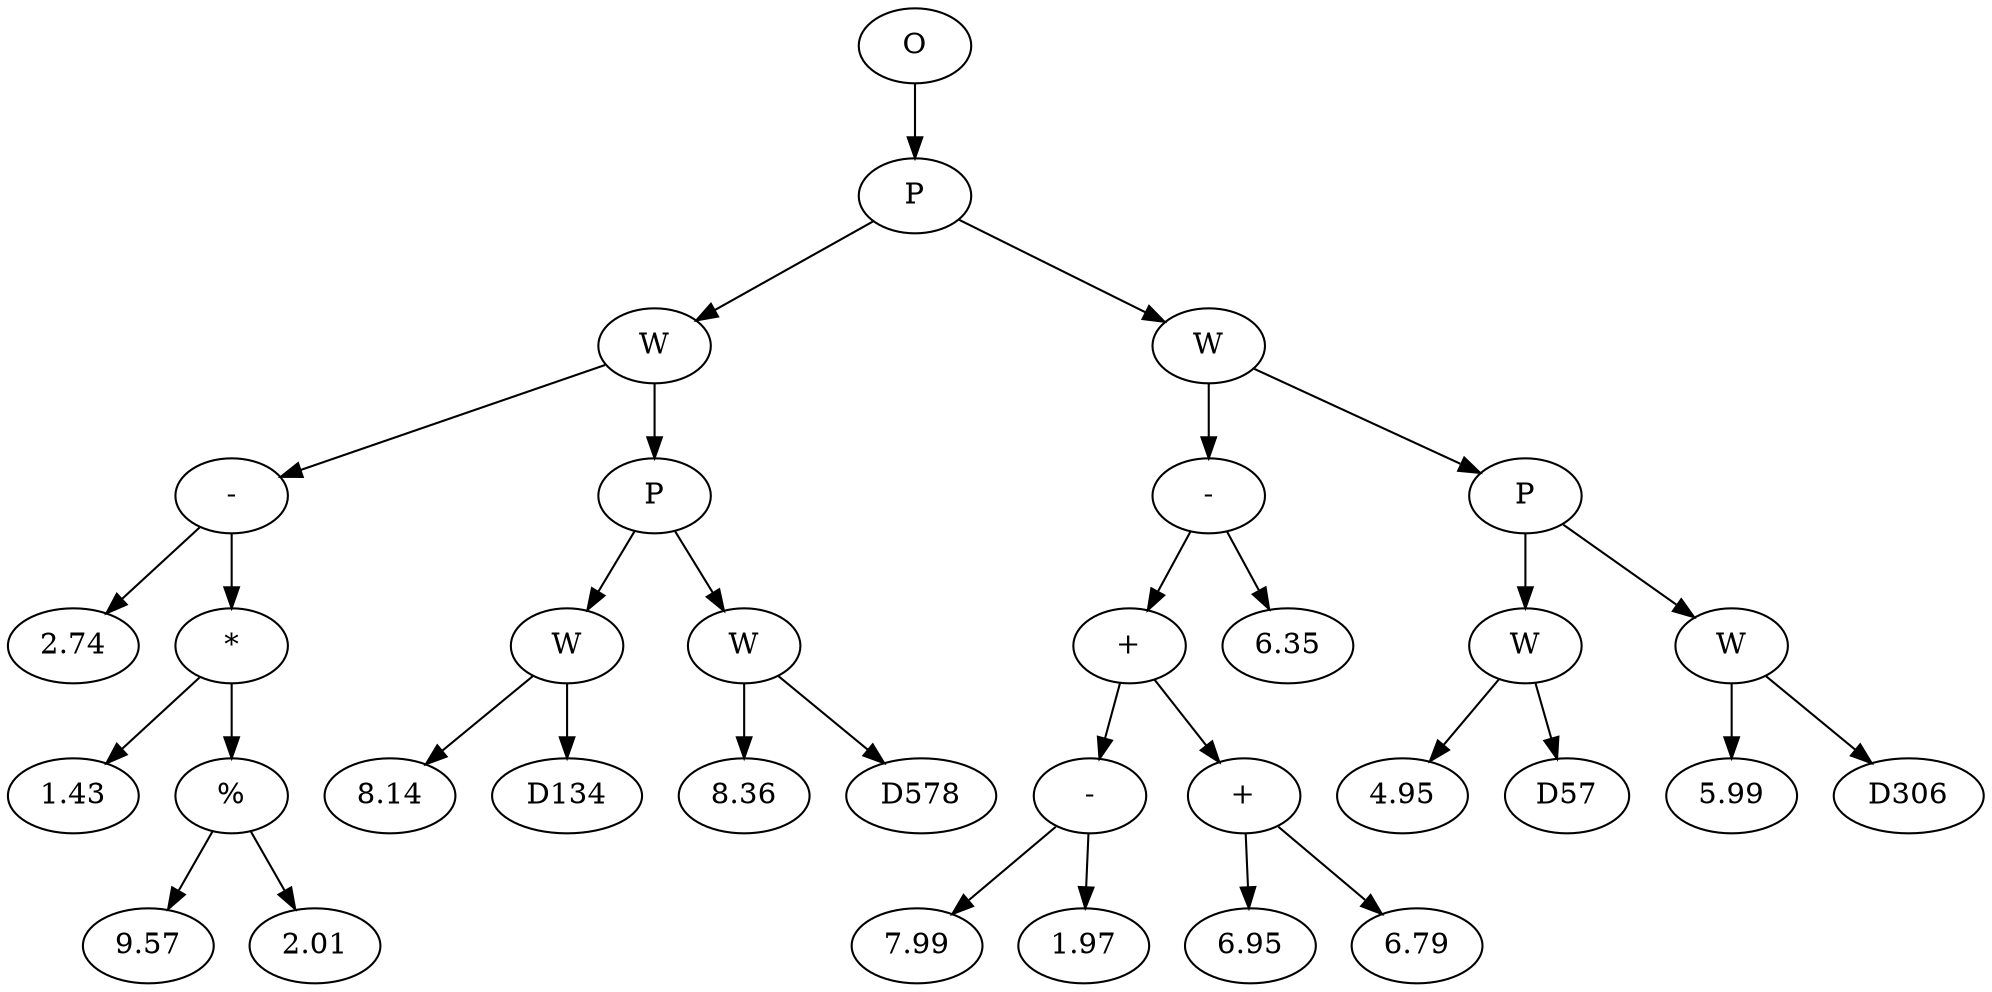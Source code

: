 // Tree
digraph {
	17485121 [label=O]
	17485122 [label=P]
	17485121 -> 17485122
	17485123 [label=W]
	17485122 -> 17485123
	17485124 [label="-"]
	17485123 -> 17485124
	17485125 [label=2.74]
	17485124 -> 17485125
	17485126 [label="*"]
	17485124 -> 17485126
	17485127 [label=1.43]
	17485126 -> 17485127
	17485128 [label="%"]
	17485126 -> 17485128
	17485129 [label=9.57]
	17485128 -> 17485129
	17485130 [label=2.01]
	17485128 -> 17485130
	17485131 [label=P]
	17485123 -> 17485131
	17485132 [label=W]
	17485131 -> 17485132
	17485133 [label=8.14]
	17485132 -> 17485133
	17485134 [label=D134]
	17485132 -> 17485134
	17485135 [label=W]
	17485131 -> 17485135
	17485136 [label=8.36]
	17485135 -> 17485136
	17485137 [label=D578]
	17485135 -> 17485137
	17485138 [label=W]
	17485122 -> 17485138
	17485139 [label="-"]
	17485138 -> 17485139
	17485140 [label="+"]
	17485139 -> 17485140
	17485141 [label="-"]
	17485140 -> 17485141
	17485142 [label=7.99]
	17485141 -> 17485142
	17485143 [label=1.97]
	17485141 -> 17485143
	17485144 [label="+"]
	17485140 -> 17485144
	17485145 [label=6.95]
	17485144 -> 17485145
	17485146 [label=6.79]
	17485144 -> 17485146
	17485147 [label=6.35]
	17485139 -> 17485147
	17485148 [label=P]
	17485138 -> 17485148
	17485149 [label=W]
	17485148 -> 17485149
	17485150 [label=4.95]
	17485149 -> 17485150
	17485151 [label=D57]
	17485149 -> 17485151
	17485152 [label=W]
	17485148 -> 17485152
	17485153 [label=5.99]
	17485152 -> 17485153
	17485154 [label=D306]
	17485152 -> 17485154
}
